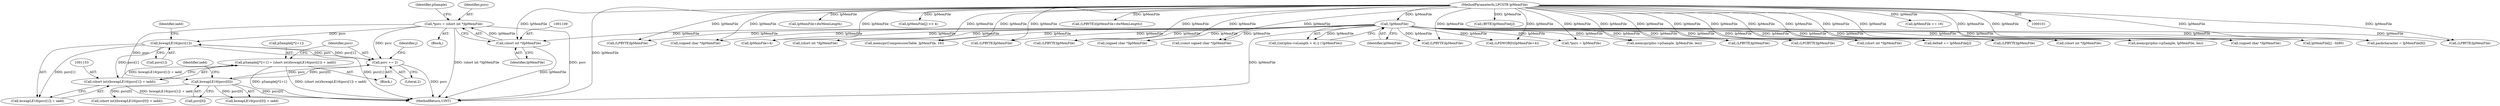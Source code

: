 digraph "0_gstreamer_bc2cdd57d549ab3ba59782e9b395d0cd683fd3ac@pointer" {
"1001144" [label="(Call,pSample[j*2+1] = (short int)(bswapLE16(psrc[1]) + iadd))"];
"1001152" [label="(Call,(short int)(bswapLE16(psrc[1]) + iadd))"];
"1001155" [label="(Call,bswapLE16(psrc[1]))"];
"1001106" [label="(Call,*psrc = (short int *)lpMemFile)"];
"1001108" [label="(Call,(short int *)lpMemFile)"];
"1000131" [label="(Call,!lpMemFile)"];
"1000104" [label="(MethodParameterIn,LPCSTR lpMemFile)"];
"1001160" [label="(Call,psrc += 2)"];
"1001139" [label="(Call,bswapLE16(psrc[0]))"];
"1001017" [label="(Call,(LPBYTE)lpMemFile)"];
"1000539" [label="(Call,(signed char *)lpMemFile)"];
"1001201" [label="(Call,lpMemFile+4)"];
"1001510" [label="(Call,lpMemFile+dwMemLength)"];
"1000846" [label="(Call,(short int *)lpMemFile)"];
"1001159" [label="(Identifier,iadd)"];
"1001108" [label="(Call,(short int *)lpMemFile)"];
"1001110" [label="(Identifier,lpMemFile)"];
"1000104" [label="(MethodParameterIn,LPCSTR lpMemFile)"];
"1001136" [label="(Call,(short int)(bswapLE16(psrc[0]) + iadd))"];
"1001155" [label="(Call,bswapLE16(psrc[1]))"];
"1000357" [label="(Call,lpMemFile[j] >> 4)"];
"1001337" [label="(Call,(LPBYTE)lpMemFile)"];
"1001178" [label="(Call,*psrc = lpMemFile)"];
"1001160" [label="(Call,psrc += 2)"];
"1001925" [label="(Call,(LPCBYTE)lpMemFile)"];
"1001107" [label="(Identifier,psrc)"];
"1001113" [label="(Identifier,pSample)"];
"1001156" [label="(Call,psrc[1])"];
"1001508" [label="(Call,(LPBYTE)(lpMemFile+dwMemLength))"];
"1000468" [label="(Call,memcpy(pIns->pSample, lpMemFile, len))"];
"1000316" [label="(Call,memcpy(CompressionTable, lpMemFile, 16))"];
"1000123" [label="(Call,((int)pIns->nLength < 4) || (!lpMemFile))"];
"1001740" [label="(Call,(LPBYTE)lpMemFile)"];
"1001161" [label="(Identifier,psrc)"];
"1001140" [label="(Call,psrc[0])"];
"1002047" [label="(MethodReturn,UINT)"];
"1000267" [label="(Call,(const signed char *)lpMemFile)"];
"1000974" [label="(Call,(LPBYTE)lpMemFile)"];
"1000347" [label="(Call,(BYTE)lpMemFile[j])"];
"1001128" [label="(Identifier,j)"];
"1001274" [label="(Call,delta8 += lpMemFile[j])"];
"1001162" [label="(Literal,2)"];
"1000422" [label="(Call,(short int *)lpMemFile)"];
"1000731" [label="(Call,(signed char *)lpMemFile)"];
"1001152" [label="(Call,(short int)(bswapLE16(psrc[1]) + iadd))"];
"1000240" [label="(Call,lpMemFile[j] - 0x80)"];
"1001182" [label="(Call,packcharacter = lpMemFile[8])"];
"1001138" [label="(Call,bswapLE16(psrc[0]) + iadd)"];
"1001567" [label="(Call,(LPBYTE)lpMemFile)"];
"1001106" [label="(Call,*psrc = (short int *)lpMemFile)"];
"1000645" [label="(Call,(signed char *)lpMemFile)"];
"1001145" [label="(Call,pSample[j*2+1])"];
"1001143" [label="(Identifier,iadd)"];
"1001154" [label="(Call,bswapLE16(psrc[1]) + iadd)"];
"1001502" [label="(Call,(LPBYTE)lpMemFile)"];
"1001139" [label="(Call,bswapLE16(psrc[0]))"];
"1001199" [label="(Call,(LPDWORD)(lpMemFile+4))"];
"1000132" [label="(Identifier,lpMemFile)"];
"1002011" [label="(Call,memcpy(pIns->pSample, lpMemFile, len))"];
"1000320" [label="(Call,lpMemFile += 16)"];
"1001144" [label="(Call,pSample[j*2+1] = (short int)(bswapLE16(psrc[1]) + iadd))"];
"1000594" [label="(Call,(short int *)lpMemFile)"];
"1001129" [label="(Block,)"];
"1000959" [label="(Call,(LPBYTE)lpMemFile)"];
"1001076" [label="(Block,)"];
"1000131" [label="(Call,!lpMemFile)"];
"1001144" -> "1001129"  [label="AST: "];
"1001144" -> "1001152"  [label="CFG: "];
"1001145" -> "1001144"  [label="AST: "];
"1001152" -> "1001144"  [label="AST: "];
"1001161" -> "1001144"  [label="CFG: "];
"1001144" -> "1002047"  [label="DDG: pSample[j*2+1]"];
"1001144" -> "1002047"  [label="DDG: (short int)(bswapLE16(psrc[1]) + iadd)"];
"1001152" -> "1001144"  [label="DDG: bswapLE16(psrc[1]) + iadd"];
"1001152" -> "1001154"  [label="CFG: "];
"1001153" -> "1001152"  [label="AST: "];
"1001154" -> "1001152"  [label="AST: "];
"1001152" -> "1002047"  [label="DDG: bswapLE16(psrc[1]) + iadd"];
"1001155" -> "1001152"  [label="DDG: psrc[1]"];
"1001155" -> "1001154"  [label="AST: "];
"1001155" -> "1001156"  [label="CFG: "];
"1001156" -> "1001155"  [label="AST: "];
"1001159" -> "1001155"  [label="CFG: "];
"1001155" -> "1002047"  [label="DDG: psrc[1]"];
"1001155" -> "1001154"  [label="DDG: psrc[1]"];
"1001106" -> "1001155"  [label="DDG: psrc"];
"1001160" -> "1001155"  [label="DDG: psrc"];
"1001155" -> "1001160"  [label="DDG: psrc[1]"];
"1001106" -> "1001076"  [label="AST: "];
"1001106" -> "1001108"  [label="CFG: "];
"1001107" -> "1001106"  [label="AST: "];
"1001108" -> "1001106"  [label="AST: "];
"1001113" -> "1001106"  [label="CFG: "];
"1001106" -> "1002047"  [label="DDG: (short int *)lpMemFile"];
"1001106" -> "1002047"  [label="DDG: psrc"];
"1001108" -> "1001106"  [label="DDG: lpMemFile"];
"1001106" -> "1001139"  [label="DDG: psrc"];
"1001106" -> "1001160"  [label="DDG: psrc"];
"1001108" -> "1001110"  [label="CFG: "];
"1001109" -> "1001108"  [label="AST: "];
"1001110" -> "1001108"  [label="AST: "];
"1001108" -> "1002047"  [label="DDG: lpMemFile"];
"1000131" -> "1001108"  [label="DDG: lpMemFile"];
"1000104" -> "1001108"  [label="DDG: lpMemFile"];
"1000131" -> "1000123"  [label="AST: "];
"1000131" -> "1000132"  [label="CFG: "];
"1000132" -> "1000131"  [label="AST: "];
"1000123" -> "1000131"  [label="CFG: "];
"1000131" -> "1002047"  [label="DDG: lpMemFile"];
"1000131" -> "1000123"  [label="DDG: lpMemFile"];
"1000104" -> "1000131"  [label="DDG: lpMemFile"];
"1000131" -> "1000240"  [label="DDG: lpMemFile"];
"1000131" -> "1000267"  [label="DDG: lpMemFile"];
"1000131" -> "1000316"  [label="DDG: lpMemFile"];
"1000131" -> "1000422"  [label="DDG: lpMemFile"];
"1000131" -> "1000468"  [label="DDG: lpMemFile"];
"1000131" -> "1000539"  [label="DDG: lpMemFile"];
"1000131" -> "1000594"  [label="DDG: lpMemFile"];
"1000131" -> "1000645"  [label="DDG: lpMemFile"];
"1000131" -> "1000731"  [label="DDG: lpMemFile"];
"1000131" -> "1000846"  [label="DDG: lpMemFile"];
"1000131" -> "1000959"  [label="DDG: lpMemFile"];
"1000131" -> "1000974"  [label="DDG: lpMemFile"];
"1000131" -> "1001017"  [label="DDG: lpMemFile"];
"1000131" -> "1001178"  [label="DDG: lpMemFile"];
"1000131" -> "1001182"  [label="DDG: lpMemFile"];
"1000131" -> "1001199"  [label="DDG: lpMemFile"];
"1000131" -> "1001201"  [label="DDG: lpMemFile"];
"1000131" -> "1001274"  [label="DDG: lpMemFile"];
"1000131" -> "1001337"  [label="DDG: lpMemFile"];
"1000131" -> "1001502"  [label="DDG: lpMemFile"];
"1000131" -> "1001567"  [label="DDG: lpMemFile"];
"1000131" -> "1001740"  [label="DDG: lpMemFile"];
"1000131" -> "1001925"  [label="DDG: lpMemFile"];
"1000131" -> "1002011"  [label="DDG: lpMemFile"];
"1000104" -> "1000101"  [label="AST: "];
"1000104" -> "1002047"  [label="DDG: lpMemFile"];
"1000104" -> "1000240"  [label="DDG: lpMemFile"];
"1000104" -> "1000267"  [label="DDG: lpMemFile"];
"1000104" -> "1000316"  [label="DDG: lpMemFile"];
"1000104" -> "1000320"  [label="DDG: lpMemFile"];
"1000104" -> "1000347"  [label="DDG: lpMemFile"];
"1000104" -> "1000357"  [label="DDG: lpMemFile"];
"1000104" -> "1000422"  [label="DDG: lpMemFile"];
"1000104" -> "1000468"  [label="DDG: lpMemFile"];
"1000104" -> "1000539"  [label="DDG: lpMemFile"];
"1000104" -> "1000594"  [label="DDG: lpMemFile"];
"1000104" -> "1000645"  [label="DDG: lpMemFile"];
"1000104" -> "1000731"  [label="DDG: lpMemFile"];
"1000104" -> "1000846"  [label="DDG: lpMemFile"];
"1000104" -> "1000959"  [label="DDG: lpMemFile"];
"1000104" -> "1000974"  [label="DDG: lpMemFile"];
"1000104" -> "1001017"  [label="DDG: lpMemFile"];
"1000104" -> "1001178"  [label="DDG: lpMemFile"];
"1000104" -> "1001182"  [label="DDG: lpMemFile"];
"1000104" -> "1001199"  [label="DDG: lpMemFile"];
"1000104" -> "1001201"  [label="DDG: lpMemFile"];
"1000104" -> "1001274"  [label="DDG: lpMemFile"];
"1000104" -> "1001337"  [label="DDG: lpMemFile"];
"1000104" -> "1001502"  [label="DDG: lpMemFile"];
"1000104" -> "1001508"  [label="DDG: lpMemFile"];
"1000104" -> "1001510"  [label="DDG: lpMemFile"];
"1000104" -> "1001567"  [label="DDG: lpMemFile"];
"1000104" -> "1001740"  [label="DDG: lpMemFile"];
"1000104" -> "1001925"  [label="DDG: lpMemFile"];
"1000104" -> "1002011"  [label="DDG: lpMemFile"];
"1001160" -> "1001129"  [label="AST: "];
"1001160" -> "1001162"  [label="CFG: "];
"1001161" -> "1001160"  [label="AST: "];
"1001162" -> "1001160"  [label="AST: "];
"1001128" -> "1001160"  [label="CFG: "];
"1001160" -> "1002047"  [label="DDG: psrc"];
"1001160" -> "1001139"  [label="DDG: psrc"];
"1001139" -> "1001160"  [label="DDG: psrc[0]"];
"1001139" -> "1001138"  [label="AST: "];
"1001139" -> "1001140"  [label="CFG: "];
"1001140" -> "1001139"  [label="AST: "];
"1001143" -> "1001139"  [label="CFG: "];
"1001139" -> "1002047"  [label="DDG: psrc[0]"];
"1001139" -> "1001136"  [label="DDG: psrc[0]"];
"1001139" -> "1001138"  [label="DDG: psrc[0]"];
}
